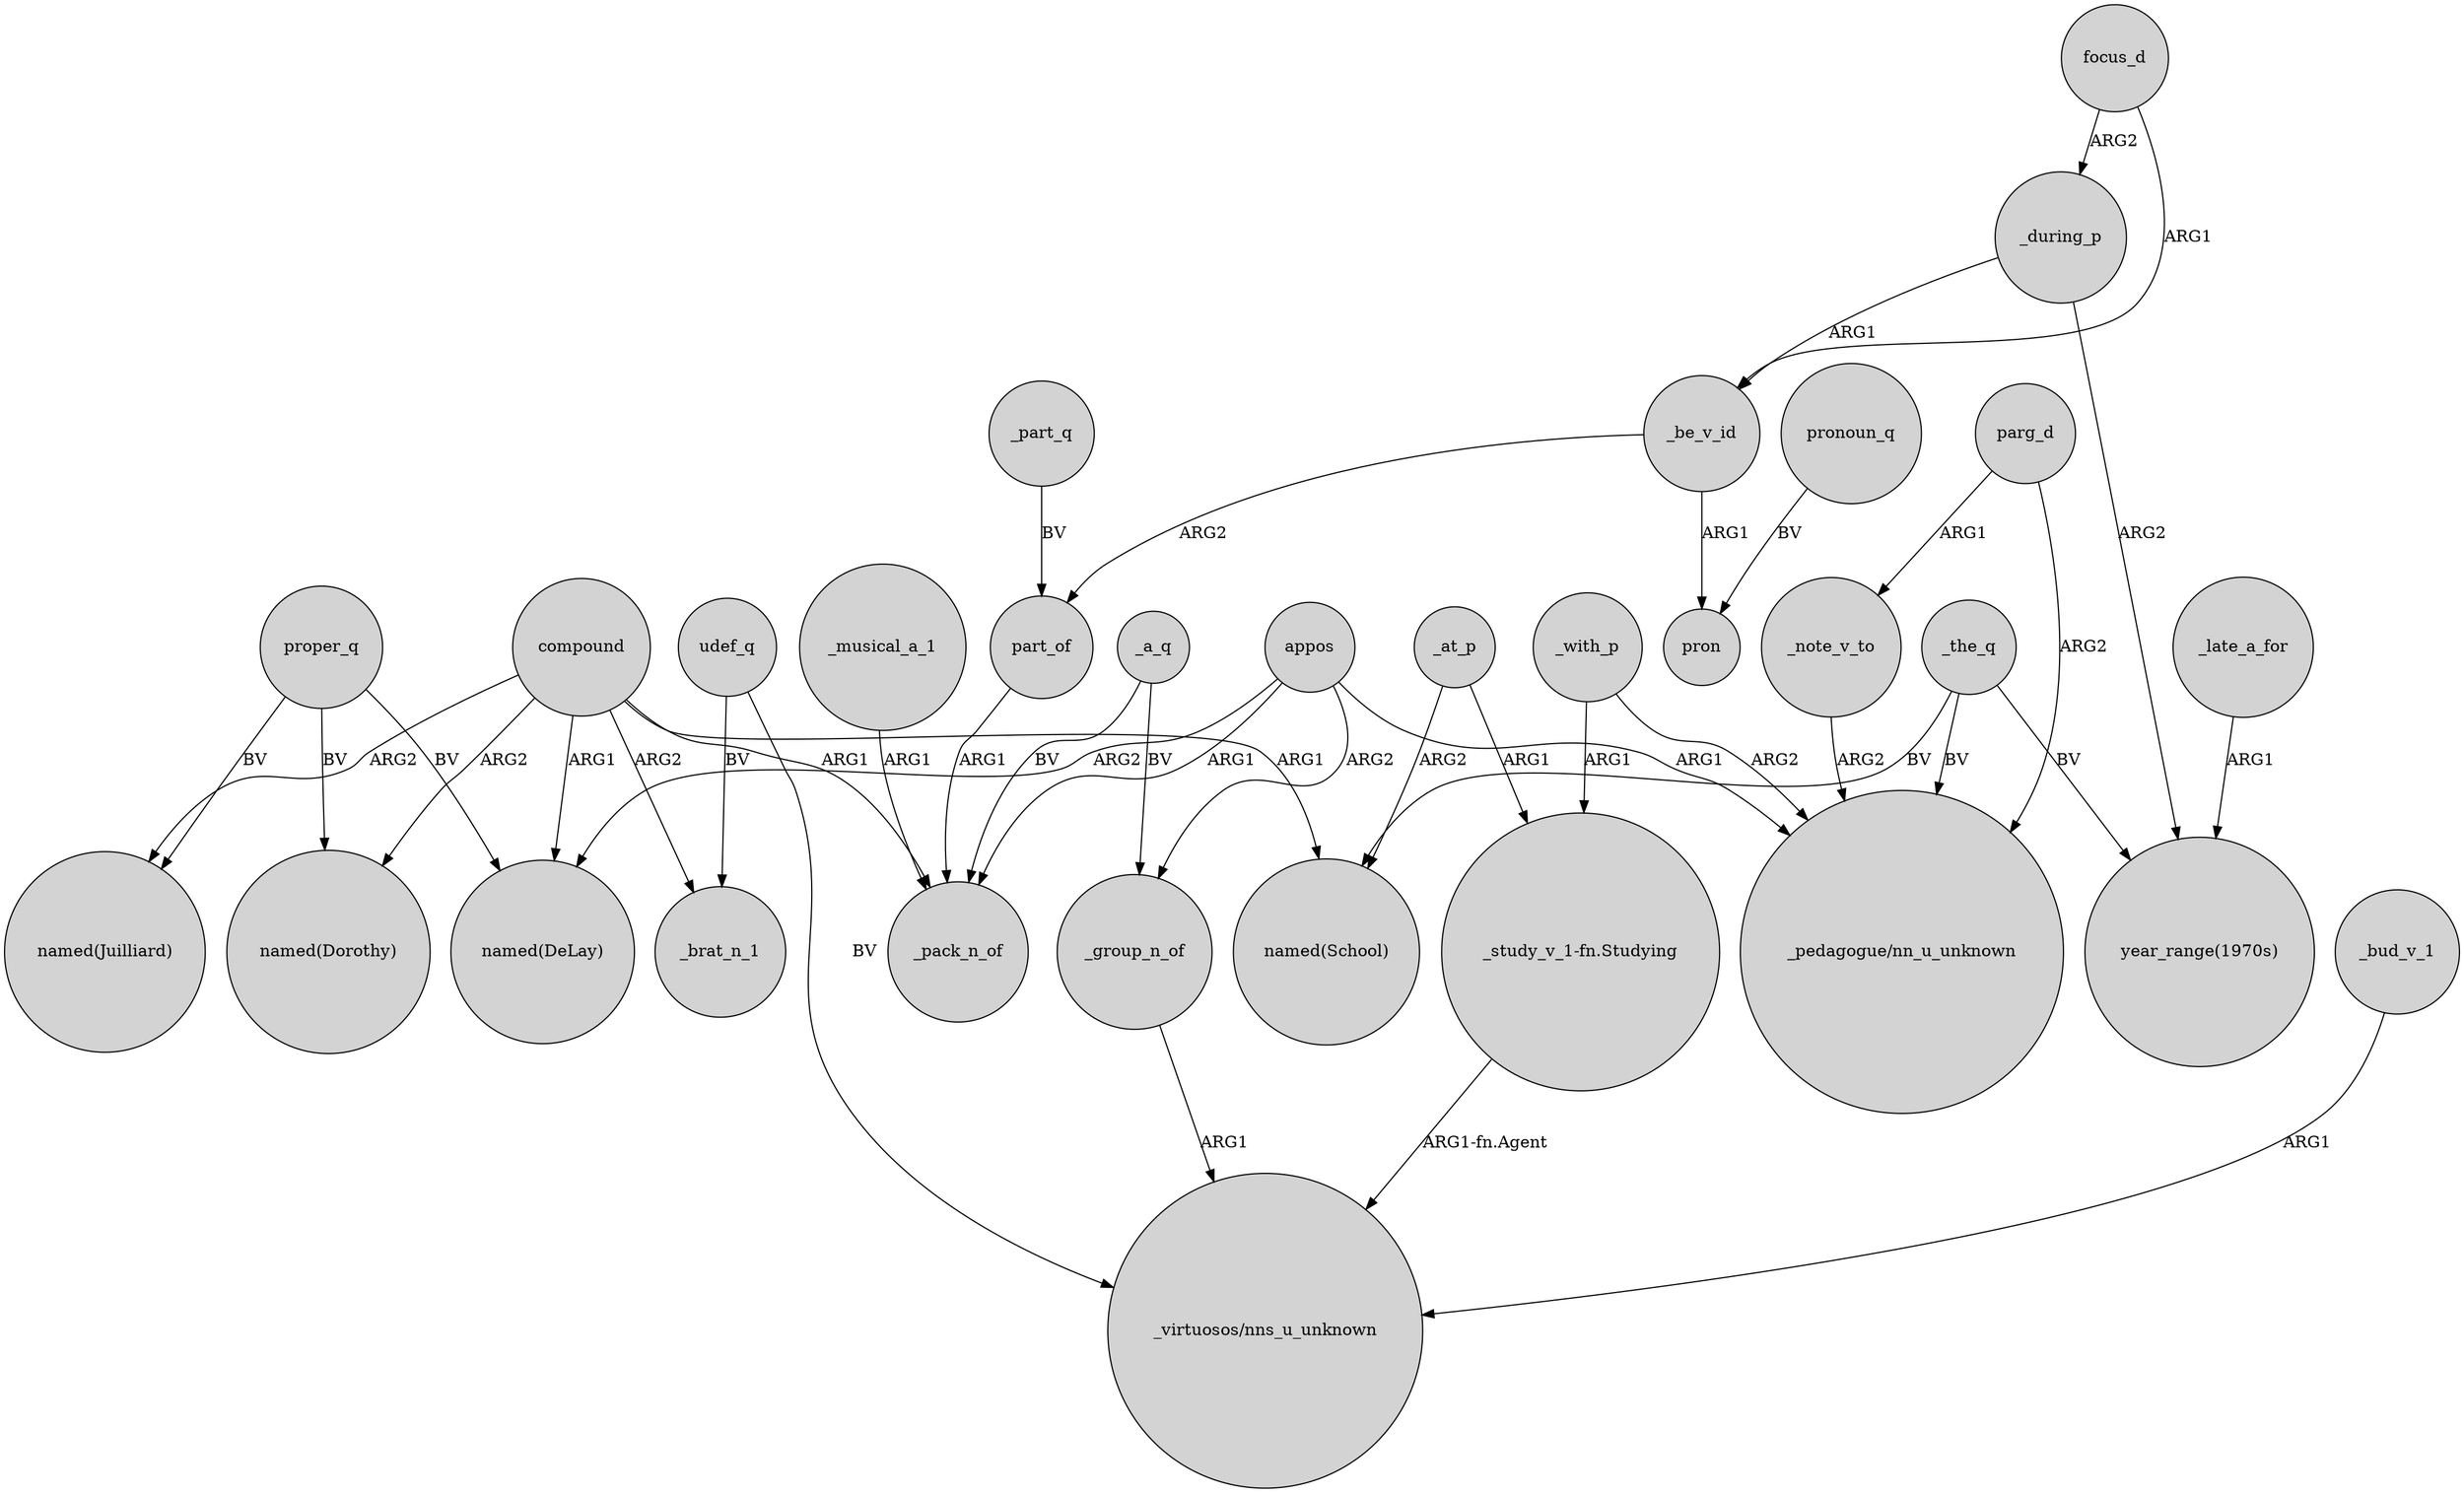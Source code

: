 digraph {
	node [shape=circle style=filled]
	_the_q -> "_pedagogue/nn_u_unknown" [label=BV]
	focus_d -> _during_p [label=ARG2]
	compound -> "named(Juilliard)" [label=ARG2]
	appos -> "_pedagogue/nn_u_unknown" [label=ARG1]
	parg_d -> "_pedagogue/nn_u_unknown" [label=ARG2]
	_the_q -> "named(School)" [label=BV]
	parg_d -> _note_v_to [label=ARG1]
	_with_p -> "_study_v_1-fn.Studying" [label=ARG1]
	_musical_a_1 -> _pack_n_of [label=ARG1]
	compound -> _brat_n_1 [label=ARG2]
	appos -> "named(DeLay)" [label=ARG2]
	_at_p -> "named(School)" [label=ARG2]
	_with_p -> "_pedagogue/nn_u_unknown" [label=ARG2]
	compound -> "named(Dorothy)" [label=ARG2]
	_late_a_for -> "year_range(1970s)" [label=ARG1]
	_the_q -> "year_range(1970s)" [label=BV]
	_be_v_id -> pron [label=ARG1]
	udef_q -> "_virtuosos/nns_u_unknown" [label=BV]
	"_study_v_1-fn.Studying" -> "_virtuosos/nns_u_unknown" [label="ARG1-fn.Agent"]
	_part_q -> part_of [label=BV]
	_bud_v_1 -> "_virtuosos/nns_u_unknown" [label=ARG1]
	proper_q -> "named(Juilliard)" [label=BV]
	_during_p -> "year_range(1970s)" [label=ARG2]
	udef_q -> _brat_n_1 [label=BV]
	pronoun_q -> pron [label=BV]
	_during_p -> _be_v_id [label=ARG1]
	part_of -> _pack_n_of [label=ARG1]
	focus_d -> _be_v_id [label=ARG1]
	appos -> _group_n_of [label=ARG2]
	_note_v_to -> "_pedagogue/nn_u_unknown" [label=ARG2]
	_group_n_of -> "_virtuosos/nns_u_unknown" [label=ARG1]
	compound -> "named(School)" [label=ARG1]
	compound -> _pack_n_of [label=ARG1]
	appos -> _pack_n_of [label=ARG1]
	_a_q -> _group_n_of [label=BV]
	_a_q -> _pack_n_of [label=BV]
	_be_v_id -> part_of [label=ARG2]
	compound -> "named(DeLay)" [label=ARG1]
	proper_q -> "named(DeLay)" [label=BV]
	_at_p -> "_study_v_1-fn.Studying" [label=ARG1]
	proper_q -> "named(Dorothy)" [label=BV]
}
